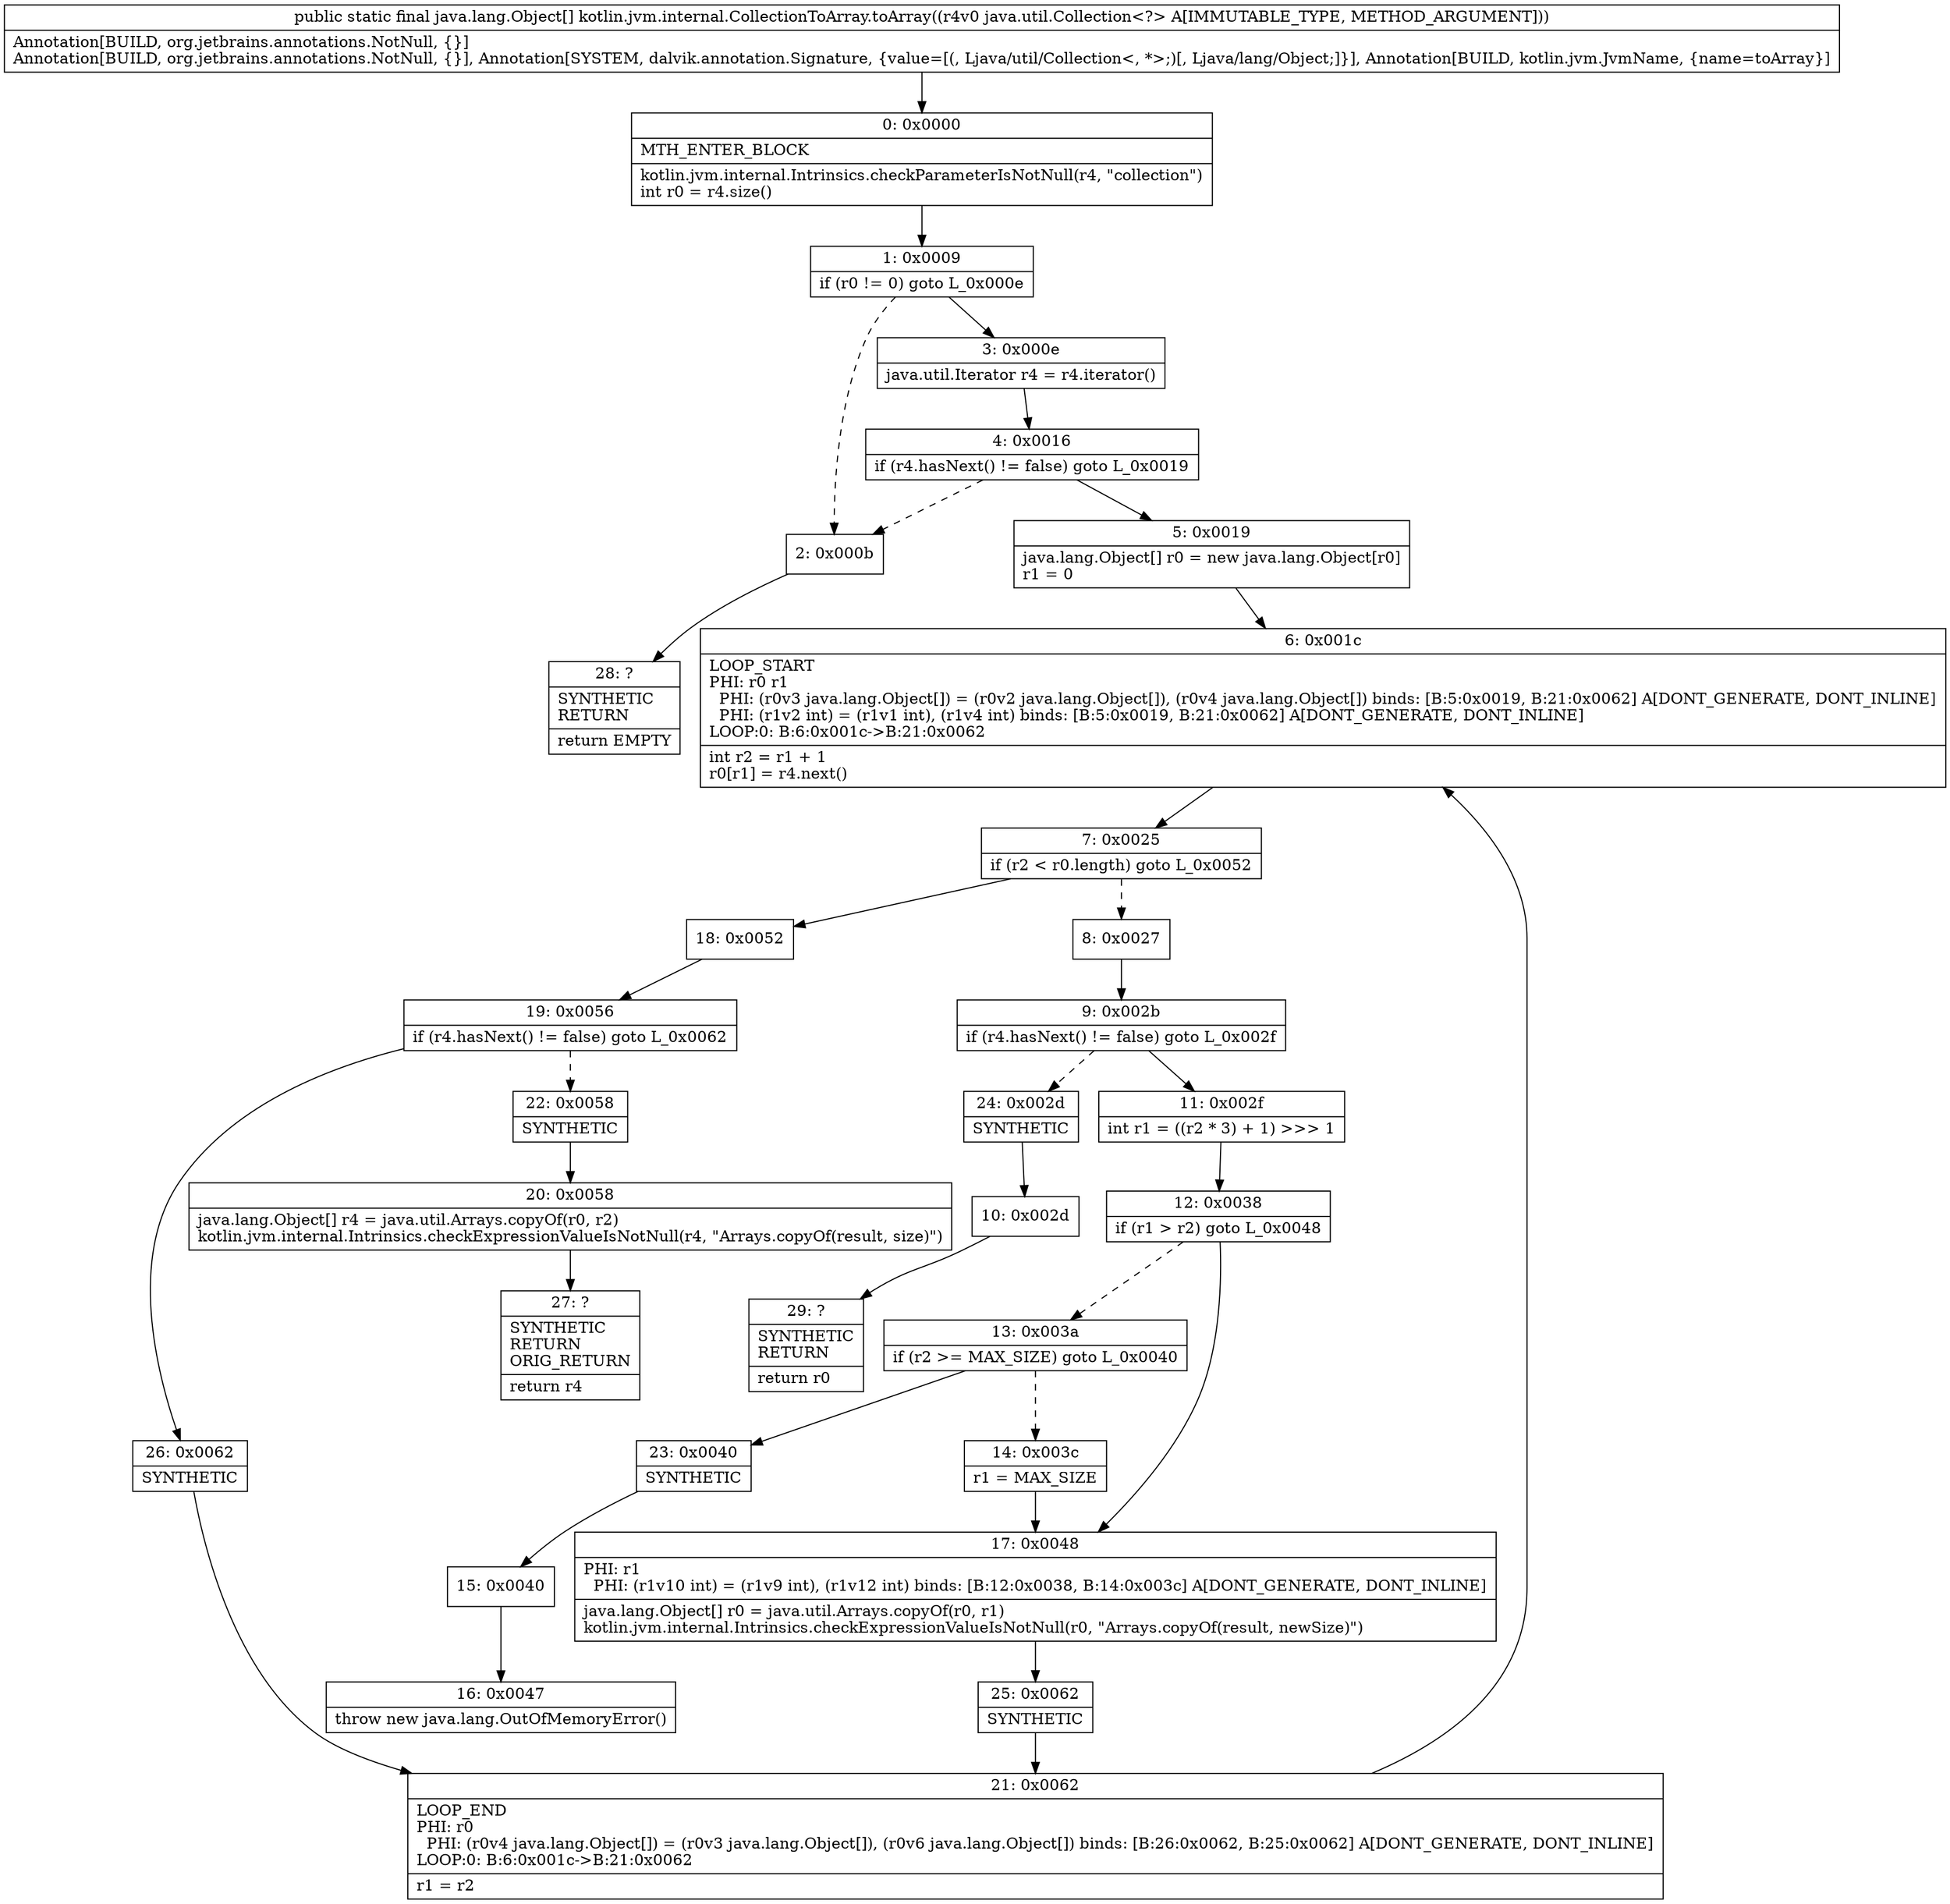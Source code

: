 digraph "CFG forkotlin.jvm.internal.CollectionToArray.toArray(Ljava\/util\/Collection;)[Ljava\/lang\/Object;" {
Node_0 [shape=record,label="{0\:\ 0x0000|MTH_ENTER_BLOCK\l|kotlin.jvm.internal.Intrinsics.checkParameterIsNotNull(r4, \"collection\")\lint r0 = r4.size()\l}"];
Node_1 [shape=record,label="{1\:\ 0x0009|if (r0 != 0) goto L_0x000e\l}"];
Node_2 [shape=record,label="{2\:\ 0x000b}"];
Node_3 [shape=record,label="{3\:\ 0x000e|java.util.Iterator r4 = r4.iterator()\l}"];
Node_4 [shape=record,label="{4\:\ 0x0016|if (r4.hasNext() != false) goto L_0x0019\l}"];
Node_5 [shape=record,label="{5\:\ 0x0019|java.lang.Object[] r0 = new java.lang.Object[r0]\lr1 = 0\l}"];
Node_6 [shape=record,label="{6\:\ 0x001c|LOOP_START\lPHI: r0 r1 \l  PHI: (r0v3 java.lang.Object[]) = (r0v2 java.lang.Object[]), (r0v4 java.lang.Object[]) binds: [B:5:0x0019, B:21:0x0062] A[DONT_GENERATE, DONT_INLINE]\l  PHI: (r1v2 int) = (r1v1 int), (r1v4 int) binds: [B:5:0x0019, B:21:0x0062] A[DONT_GENERATE, DONT_INLINE]\lLOOP:0: B:6:0x001c\-\>B:21:0x0062\l|int r2 = r1 + 1\lr0[r1] = r4.next()\l}"];
Node_7 [shape=record,label="{7\:\ 0x0025|if (r2 \< r0.length) goto L_0x0052\l}"];
Node_8 [shape=record,label="{8\:\ 0x0027}"];
Node_9 [shape=record,label="{9\:\ 0x002b|if (r4.hasNext() != false) goto L_0x002f\l}"];
Node_10 [shape=record,label="{10\:\ 0x002d}"];
Node_11 [shape=record,label="{11\:\ 0x002f|int r1 = ((r2 * 3) + 1) \>\>\> 1\l}"];
Node_12 [shape=record,label="{12\:\ 0x0038|if (r1 \> r2) goto L_0x0048\l}"];
Node_13 [shape=record,label="{13\:\ 0x003a|if (r2 \>= MAX_SIZE) goto L_0x0040\l}"];
Node_14 [shape=record,label="{14\:\ 0x003c|r1 = MAX_SIZE\l}"];
Node_15 [shape=record,label="{15\:\ 0x0040}"];
Node_16 [shape=record,label="{16\:\ 0x0047|throw new java.lang.OutOfMemoryError()\l}"];
Node_17 [shape=record,label="{17\:\ 0x0048|PHI: r1 \l  PHI: (r1v10 int) = (r1v9 int), (r1v12 int) binds: [B:12:0x0038, B:14:0x003c] A[DONT_GENERATE, DONT_INLINE]\l|java.lang.Object[] r0 = java.util.Arrays.copyOf(r0, r1)\lkotlin.jvm.internal.Intrinsics.checkExpressionValueIsNotNull(r0, \"Arrays.copyOf(result, newSize)\")\l}"];
Node_18 [shape=record,label="{18\:\ 0x0052}"];
Node_19 [shape=record,label="{19\:\ 0x0056|if (r4.hasNext() != false) goto L_0x0062\l}"];
Node_20 [shape=record,label="{20\:\ 0x0058|java.lang.Object[] r4 = java.util.Arrays.copyOf(r0, r2)\lkotlin.jvm.internal.Intrinsics.checkExpressionValueIsNotNull(r4, \"Arrays.copyOf(result, size)\")\l}"];
Node_21 [shape=record,label="{21\:\ 0x0062|LOOP_END\lPHI: r0 \l  PHI: (r0v4 java.lang.Object[]) = (r0v3 java.lang.Object[]), (r0v6 java.lang.Object[]) binds: [B:26:0x0062, B:25:0x0062] A[DONT_GENERATE, DONT_INLINE]\lLOOP:0: B:6:0x001c\-\>B:21:0x0062\l|r1 = r2\l}"];
Node_22 [shape=record,label="{22\:\ 0x0058|SYNTHETIC\l}"];
Node_23 [shape=record,label="{23\:\ 0x0040|SYNTHETIC\l}"];
Node_24 [shape=record,label="{24\:\ 0x002d|SYNTHETIC\l}"];
Node_25 [shape=record,label="{25\:\ 0x0062|SYNTHETIC\l}"];
Node_26 [shape=record,label="{26\:\ 0x0062|SYNTHETIC\l}"];
Node_27 [shape=record,label="{27\:\ ?|SYNTHETIC\lRETURN\lORIG_RETURN\l|return r4\l}"];
Node_28 [shape=record,label="{28\:\ ?|SYNTHETIC\lRETURN\l|return EMPTY\l}"];
Node_29 [shape=record,label="{29\:\ ?|SYNTHETIC\lRETURN\l|return r0\l}"];
MethodNode[shape=record,label="{public static final java.lang.Object[] kotlin.jvm.internal.CollectionToArray.toArray((r4v0 java.util.Collection\<?\> A[IMMUTABLE_TYPE, METHOD_ARGUMENT]))  | Annotation[BUILD, org.jetbrains.annotations.NotNull, \{\}]\lAnnotation[BUILD, org.jetbrains.annotations.NotNull, \{\}], Annotation[SYSTEM, dalvik.annotation.Signature, \{value=[(, Ljava\/util\/Collection\<, *\>;)[, Ljava\/lang\/Object;]\}], Annotation[BUILD, kotlin.jvm.JvmName, \{name=toArray\}]\l}"];
MethodNode -> Node_0;
Node_0 -> Node_1;
Node_1 -> Node_2[style=dashed];
Node_1 -> Node_3;
Node_2 -> Node_28;
Node_3 -> Node_4;
Node_4 -> Node_5;
Node_4 -> Node_2[style=dashed];
Node_5 -> Node_6;
Node_6 -> Node_7;
Node_7 -> Node_8[style=dashed];
Node_7 -> Node_18;
Node_8 -> Node_9;
Node_9 -> Node_11;
Node_9 -> Node_24[style=dashed];
Node_10 -> Node_29;
Node_11 -> Node_12;
Node_12 -> Node_13[style=dashed];
Node_12 -> Node_17;
Node_13 -> Node_14[style=dashed];
Node_13 -> Node_23;
Node_14 -> Node_17;
Node_15 -> Node_16;
Node_17 -> Node_25;
Node_18 -> Node_19;
Node_19 -> Node_22[style=dashed];
Node_19 -> Node_26;
Node_20 -> Node_27;
Node_21 -> Node_6;
Node_22 -> Node_20;
Node_23 -> Node_15;
Node_24 -> Node_10;
Node_25 -> Node_21;
Node_26 -> Node_21;
}

